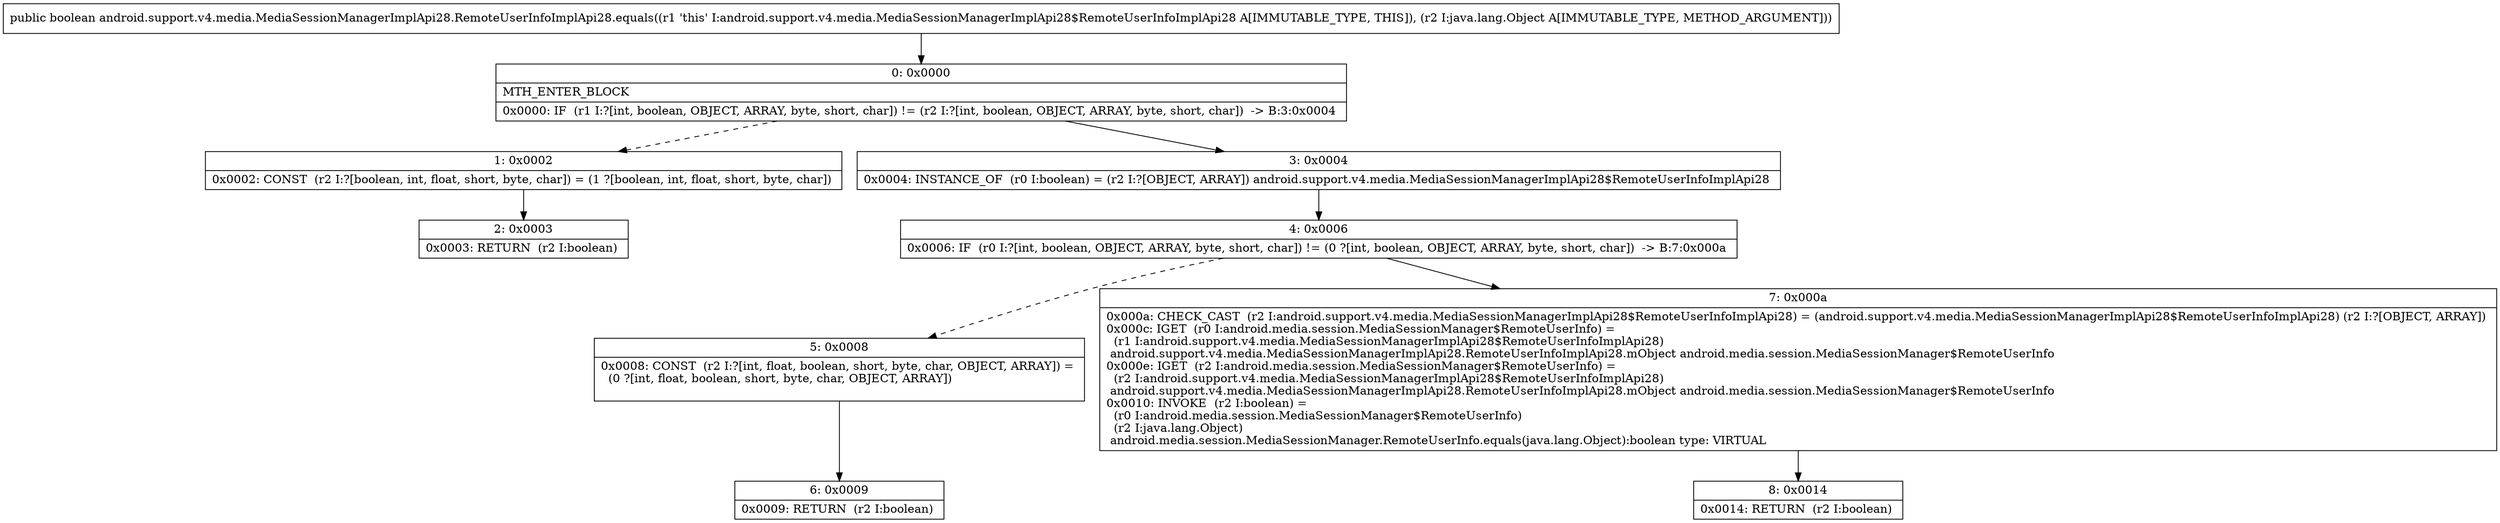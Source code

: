 digraph "CFG forandroid.support.v4.media.MediaSessionManagerImplApi28.RemoteUserInfoImplApi28.equals(Ljava\/lang\/Object;)Z" {
Node_0 [shape=record,label="{0\:\ 0x0000|MTH_ENTER_BLOCK\l|0x0000: IF  (r1 I:?[int, boolean, OBJECT, ARRAY, byte, short, char]) != (r2 I:?[int, boolean, OBJECT, ARRAY, byte, short, char])  \-\> B:3:0x0004 \l}"];
Node_1 [shape=record,label="{1\:\ 0x0002|0x0002: CONST  (r2 I:?[boolean, int, float, short, byte, char]) = (1 ?[boolean, int, float, short, byte, char]) \l}"];
Node_2 [shape=record,label="{2\:\ 0x0003|0x0003: RETURN  (r2 I:boolean) \l}"];
Node_3 [shape=record,label="{3\:\ 0x0004|0x0004: INSTANCE_OF  (r0 I:boolean) = (r2 I:?[OBJECT, ARRAY]) android.support.v4.media.MediaSessionManagerImplApi28$RemoteUserInfoImplApi28 \l}"];
Node_4 [shape=record,label="{4\:\ 0x0006|0x0006: IF  (r0 I:?[int, boolean, OBJECT, ARRAY, byte, short, char]) != (0 ?[int, boolean, OBJECT, ARRAY, byte, short, char])  \-\> B:7:0x000a \l}"];
Node_5 [shape=record,label="{5\:\ 0x0008|0x0008: CONST  (r2 I:?[int, float, boolean, short, byte, char, OBJECT, ARRAY]) = \l  (0 ?[int, float, boolean, short, byte, char, OBJECT, ARRAY])\l \l}"];
Node_6 [shape=record,label="{6\:\ 0x0009|0x0009: RETURN  (r2 I:boolean) \l}"];
Node_7 [shape=record,label="{7\:\ 0x000a|0x000a: CHECK_CAST  (r2 I:android.support.v4.media.MediaSessionManagerImplApi28$RemoteUserInfoImplApi28) = (android.support.v4.media.MediaSessionManagerImplApi28$RemoteUserInfoImplApi28) (r2 I:?[OBJECT, ARRAY]) \l0x000c: IGET  (r0 I:android.media.session.MediaSessionManager$RemoteUserInfo) = \l  (r1 I:android.support.v4.media.MediaSessionManagerImplApi28$RemoteUserInfoImplApi28)\l android.support.v4.media.MediaSessionManagerImplApi28.RemoteUserInfoImplApi28.mObject android.media.session.MediaSessionManager$RemoteUserInfo \l0x000e: IGET  (r2 I:android.media.session.MediaSessionManager$RemoteUserInfo) = \l  (r2 I:android.support.v4.media.MediaSessionManagerImplApi28$RemoteUserInfoImplApi28)\l android.support.v4.media.MediaSessionManagerImplApi28.RemoteUserInfoImplApi28.mObject android.media.session.MediaSessionManager$RemoteUserInfo \l0x0010: INVOKE  (r2 I:boolean) = \l  (r0 I:android.media.session.MediaSessionManager$RemoteUserInfo)\l  (r2 I:java.lang.Object)\l android.media.session.MediaSessionManager.RemoteUserInfo.equals(java.lang.Object):boolean type: VIRTUAL \l}"];
Node_8 [shape=record,label="{8\:\ 0x0014|0x0014: RETURN  (r2 I:boolean) \l}"];
MethodNode[shape=record,label="{public boolean android.support.v4.media.MediaSessionManagerImplApi28.RemoteUserInfoImplApi28.equals((r1 'this' I:android.support.v4.media.MediaSessionManagerImplApi28$RemoteUserInfoImplApi28 A[IMMUTABLE_TYPE, THIS]), (r2 I:java.lang.Object A[IMMUTABLE_TYPE, METHOD_ARGUMENT])) }"];
MethodNode -> Node_0;
Node_0 -> Node_1[style=dashed];
Node_0 -> Node_3;
Node_1 -> Node_2;
Node_3 -> Node_4;
Node_4 -> Node_5[style=dashed];
Node_4 -> Node_7;
Node_5 -> Node_6;
Node_7 -> Node_8;
}

